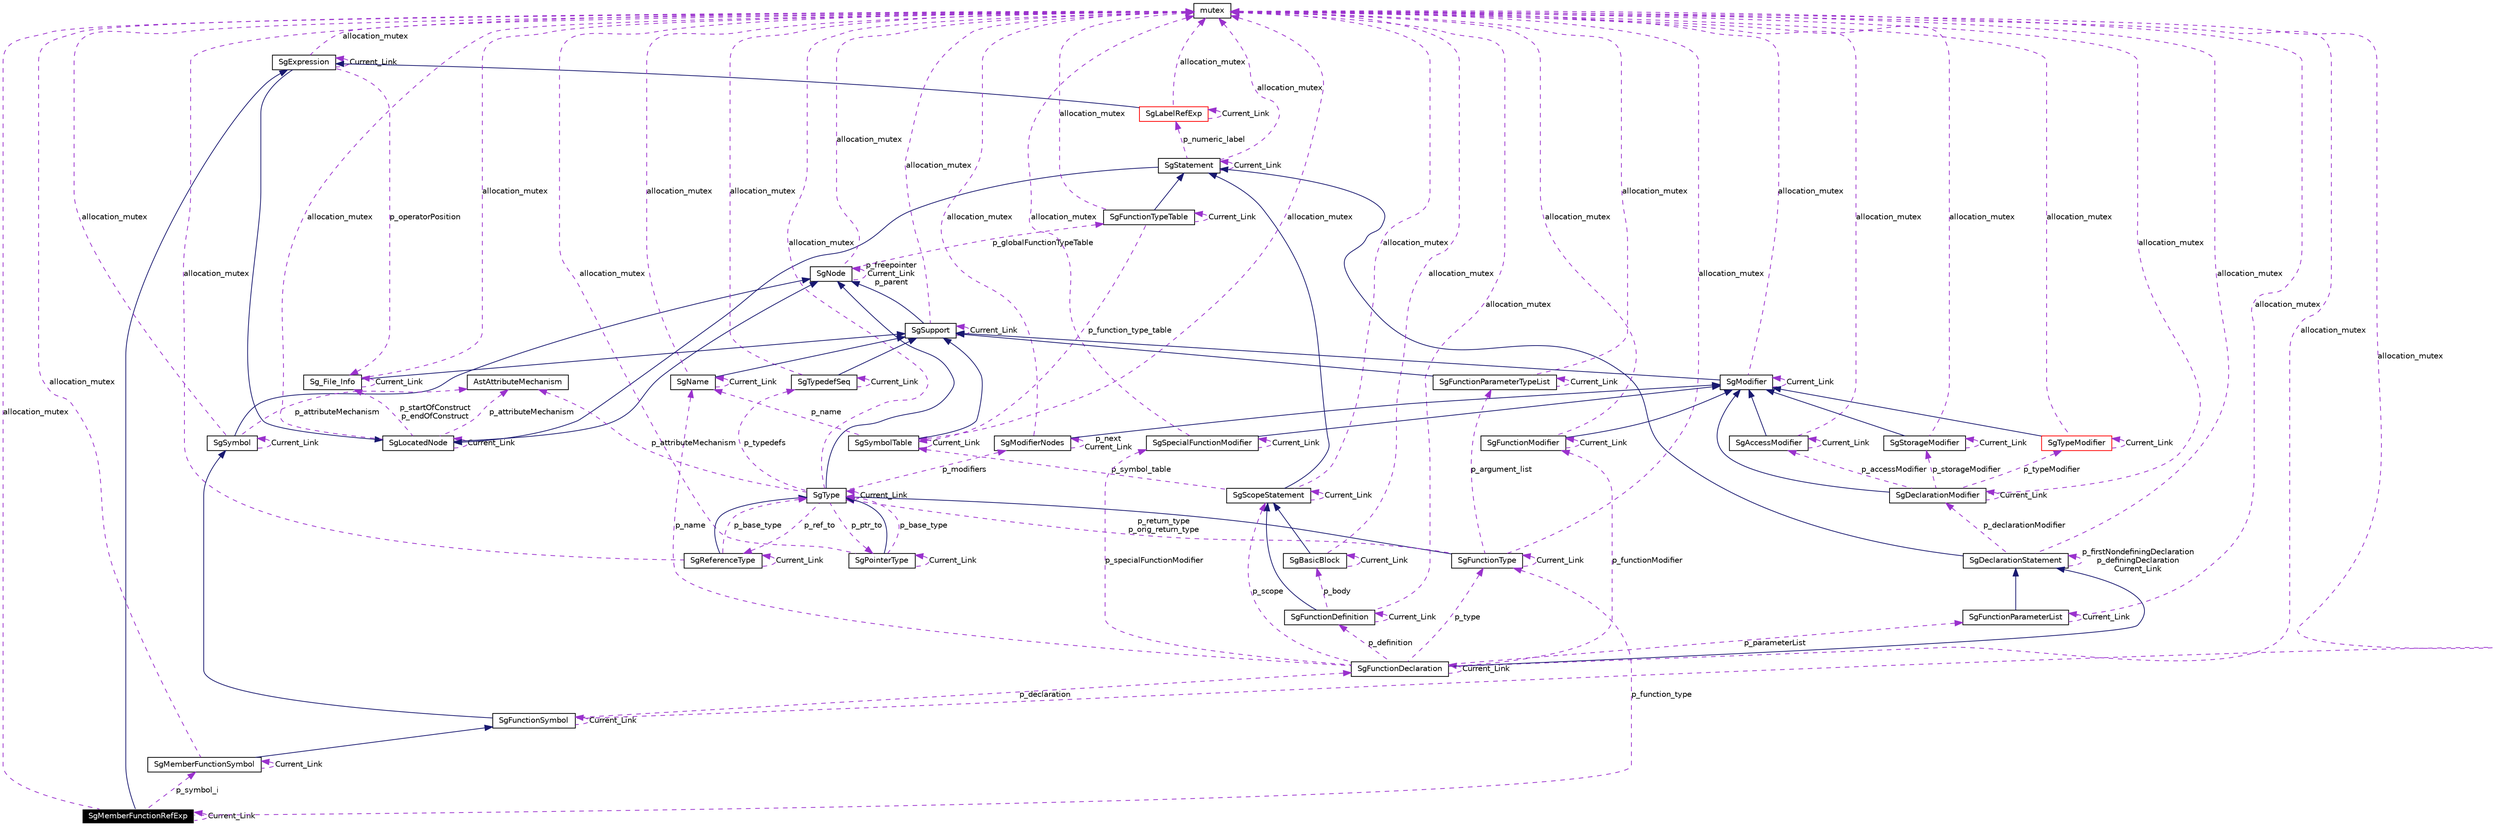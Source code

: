 digraph G
{
  edge [fontname="Helvetica",fontsize=10,labelfontname="Helvetica",labelfontsize=10];
  node [fontname="Helvetica",fontsize=10,shape=record];
  Node1 [label="SgMemberFunctionRefExp",height=0.2,width=0.4,color="white", fillcolor="black", style="filled" fontcolor="white"];
  Node2 -> Node1 [dir=back,color="midnightblue",fontsize=10,style="solid",fontname="Helvetica"];
  Node2 [label="SgExpression",height=0.2,width=0.4,color="black",URL="$classSgExpression.html"];
  Node3 -> Node2 [dir=back,color="midnightblue",fontsize=10,style="solid",fontname="Helvetica"];
  Node3 [label="SgLocatedNode",height=0.2,width=0.4,color="black",URL="$classSgLocatedNode.html"];
  Node4 -> Node3 [dir=back,color="midnightblue",fontsize=10,style="solid",fontname="Helvetica"];
  Node4 [label="SgNode",height=0.2,width=0.4,color="black",URL="$classSgNode.html"];
  Node5 -> Node4 [dir=back,color="darkorchid3",fontsize=10,style="dashed",label="p_globalFunctionTypeTable",fontname="Helvetica"];
  Node5 [label="SgFunctionTypeTable",height=0.2,width=0.4,color="black",URL="$classSgFunctionTypeTable.html"];
  Node6 -> Node5 [dir=back,color="midnightblue",fontsize=10,style="solid",fontname="Helvetica"];
  Node6 [label="SgStatement",height=0.2,width=0.4,color="black",URL="$classSgStatement.html"];
  Node3 -> Node6 [dir=back,color="midnightblue",fontsize=10,style="solid",fontname="Helvetica"];
  Node7 -> Node6 [dir=back,color="darkorchid3",fontsize=10,style="dashed",label="p_numeric_label",fontname="Helvetica"];
  Node7 [label="SgLabelRefExp",height=0.2,width=0.4,color="red",URL="$classSgLabelRefExp.html"];
  Node2 -> Node7 [dir=back,color="midnightblue",fontsize=10,style="solid",fontname="Helvetica"];
  Node7 -> Node7 [dir=back,color="darkorchid3",fontsize=10,style="dashed",label="Current_Link",fontname="Helvetica"];
  Node8 -> Node7 [dir=back,color="darkorchid3",fontsize=10,style="dashed",label="allocation_mutex",fontname="Helvetica"];
  Node8 [label="mutex",height=0.2,width=0.4,color="black",URL="$classmutex.html"];
  Node6 -> Node6 [dir=back,color="darkorchid3",fontsize=10,style="dashed",label="Current_Link",fontname="Helvetica"];
  Node8 -> Node6 [dir=back,color="darkorchid3",fontsize=10,style="dashed",label="allocation_mutex",fontname="Helvetica"];
  Node5 -> Node5 [dir=back,color="darkorchid3",fontsize=10,style="dashed",label="Current_Link",fontname="Helvetica"];
  Node8 -> Node5 [dir=back,color="darkorchid3",fontsize=10,style="dashed",label="allocation_mutex",fontname="Helvetica"];
  Node9 -> Node5 [dir=back,color="darkorchid3",fontsize=10,style="dashed",label="p_function_type_table",fontname="Helvetica"];
  Node9 [label="SgSymbolTable",height=0.2,width=0.4,color="black",URL="$classSgSymbolTable.html"];
  Node10 -> Node9 [dir=back,color="midnightblue",fontsize=10,style="solid",fontname="Helvetica"];
  Node10 [label="SgSupport",height=0.2,width=0.4,color="black",URL="$classSgSupport.html"];
  Node4 -> Node10 [dir=back,color="midnightblue",fontsize=10,style="solid",fontname="Helvetica"];
  Node8 -> Node10 [dir=back,color="darkorchid3",fontsize=10,style="dashed",label="allocation_mutex",fontname="Helvetica"];
  Node10 -> Node10 [dir=back,color="darkorchid3",fontsize=10,style="dashed",label="Current_Link",fontname="Helvetica"];
  Node8 -> Node9 [dir=back,color="darkorchid3",fontsize=10,style="dashed",label="allocation_mutex",fontname="Helvetica"];
  Node11 -> Node9 [dir=back,color="darkorchid3",fontsize=10,style="dashed",label="p_name",fontname="Helvetica"];
  Node11 [label="SgName",height=0.2,width=0.4,color="black",URL="$classSgName.html"];
  Node10 -> Node11 [dir=back,color="midnightblue",fontsize=10,style="solid",fontname="Helvetica"];
  Node8 -> Node11 [dir=back,color="darkorchid3",fontsize=10,style="dashed",label="allocation_mutex",fontname="Helvetica"];
  Node11 -> Node11 [dir=back,color="darkorchid3",fontsize=10,style="dashed",label="Current_Link",fontname="Helvetica"];
  Node9 -> Node9 [dir=back,color="darkorchid3",fontsize=10,style="dashed",label="Current_Link",fontname="Helvetica"];
  Node4 -> Node4 [dir=back,color="darkorchid3",fontsize=10,style="dashed",label="p_freepointer\nCurrent_Link\np_parent",fontname="Helvetica"];
  Node8 -> Node4 [dir=back,color="darkorchid3",fontsize=10,style="dashed",label="allocation_mutex",fontname="Helvetica"];
  Node8 -> Node3 [dir=back,color="darkorchid3",fontsize=10,style="dashed",label="allocation_mutex",fontname="Helvetica"];
  Node12 -> Node3 [dir=back,color="darkorchid3",fontsize=10,style="dashed",label="p_attributeMechanism",fontname="Helvetica"];
  Node12 [label="AstAttributeMechanism",height=0.2,width=0.4,color="black",URL="$classAstAttributeMechanism.html"];
  Node13 -> Node3 [dir=back,color="darkorchid3",fontsize=10,style="dashed",label="p_startOfConstruct\np_endOfConstruct",fontname="Helvetica"];
  Node13 [label="Sg_File_Info",height=0.2,width=0.4,color="black",URL="$classSg__File__Info.html"];
  Node10 -> Node13 [dir=back,color="midnightblue",fontsize=10,style="solid",fontname="Helvetica"];
  Node8 -> Node13 [dir=back,color="darkorchid3",fontsize=10,style="dashed",label="allocation_mutex",fontname="Helvetica"];
  Node13 -> Node13 [dir=back,color="darkorchid3",fontsize=10,style="dashed",label="Current_Link",fontname="Helvetica"];
  Node3 -> Node3 [dir=back,color="darkorchid3",fontsize=10,style="dashed",label="Current_Link",fontname="Helvetica"];
  Node2 -> Node2 [dir=back,color="darkorchid3",fontsize=10,style="dashed",label="Current_Link",fontname="Helvetica"];
  Node8 -> Node2 [dir=back,color="darkorchid3",fontsize=10,style="dashed",label="allocation_mutex",fontname="Helvetica"];
  Node13 -> Node2 [dir=back,color="darkorchid3",fontsize=10,style="dashed",label="p_operatorPosition",fontname="Helvetica"];
  Node8 -> Node1 [dir=back,color="darkorchid3",fontsize=10,style="dashed",label="allocation_mutex",fontname="Helvetica"];
  Node14 -> Node1 [dir=back,color="darkorchid3",fontsize=10,style="dashed",label="p_function_type",fontname="Helvetica"];
  Node14 [label="SgFunctionType",height=0.2,width=0.4,color="black",URL="$classSgFunctionType.html"];
  Node15 -> Node14 [dir=back,color="midnightblue",fontsize=10,style="solid",fontname="Helvetica"];
  Node15 [label="SgType",height=0.2,width=0.4,color="black",URL="$classSgType.html"];
  Node4 -> Node15 [dir=back,color="midnightblue",fontsize=10,style="solid",fontname="Helvetica"];
  Node16 -> Node15 [dir=back,color="darkorchid3",fontsize=10,style="dashed",label="p_ptr_to",fontname="Helvetica"];
  Node16 [label="SgPointerType",height=0.2,width=0.4,color="black",URL="$classSgPointerType.html"];
  Node15 -> Node16 [dir=back,color="midnightblue",fontsize=10,style="solid",fontname="Helvetica"];
  Node16 -> Node16 [dir=back,color="darkorchid3",fontsize=10,style="dashed",label="Current_Link",fontname="Helvetica"];
  Node8 -> Node16 [dir=back,color="darkorchid3",fontsize=10,style="dashed",label="allocation_mutex",fontname="Helvetica"];
  Node15 -> Node16 [dir=back,color="darkorchid3",fontsize=10,style="dashed",label="p_base_type",fontname="Helvetica"];
  Node17 -> Node15 [dir=back,color="darkorchid3",fontsize=10,style="dashed",label="p_ref_to",fontname="Helvetica"];
  Node17 [label="SgReferenceType",height=0.2,width=0.4,color="black",URL="$classSgReferenceType.html"];
  Node15 -> Node17 [dir=back,color="midnightblue",fontsize=10,style="solid",fontname="Helvetica"];
  Node17 -> Node17 [dir=back,color="darkorchid3",fontsize=10,style="dashed",label="Current_Link",fontname="Helvetica"];
  Node8 -> Node17 [dir=back,color="darkorchid3",fontsize=10,style="dashed",label="allocation_mutex",fontname="Helvetica"];
  Node15 -> Node17 [dir=back,color="darkorchid3",fontsize=10,style="dashed",label="p_base_type",fontname="Helvetica"];
  Node18 -> Node15 [dir=back,color="darkorchid3",fontsize=10,style="dashed",label="p_modifiers",fontname="Helvetica"];
  Node18 [label="SgModifierNodes",height=0.2,width=0.4,color="black",URL="$classSgModifierNodes.html"];
  Node19 -> Node18 [dir=back,color="midnightblue",fontsize=10,style="solid",fontname="Helvetica"];
  Node19 [label="SgModifier",height=0.2,width=0.4,color="black",URL="$classSgModifier.html"];
  Node10 -> Node19 [dir=back,color="midnightblue",fontsize=10,style="solid",fontname="Helvetica"];
  Node8 -> Node19 [dir=back,color="darkorchid3",fontsize=10,style="dashed",label="allocation_mutex",fontname="Helvetica"];
  Node19 -> Node19 [dir=back,color="darkorchid3",fontsize=10,style="dashed",label="Current_Link",fontname="Helvetica"];
  Node18 -> Node18 [dir=back,color="darkorchid3",fontsize=10,style="dashed",label="p_next\nCurrent_Link",fontname="Helvetica"];
  Node8 -> Node18 [dir=back,color="darkorchid3",fontsize=10,style="dashed",label="allocation_mutex",fontname="Helvetica"];
  Node8 -> Node15 [dir=back,color="darkorchid3",fontsize=10,style="dashed",label="allocation_mutex",fontname="Helvetica"];
  Node12 -> Node15 [dir=back,color="darkorchid3",fontsize=10,style="dashed",label="p_attributeMechanism",fontname="Helvetica"];
  Node20 -> Node15 [dir=back,color="darkorchid3",fontsize=10,style="dashed",label="p_typedefs",fontname="Helvetica"];
  Node20 [label="SgTypedefSeq",height=0.2,width=0.4,color="black",URL="$classSgTypedefSeq.html"];
  Node10 -> Node20 [dir=back,color="midnightblue",fontsize=10,style="solid",fontname="Helvetica"];
  Node8 -> Node20 [dir=back,color="darkorchid3",fontsize=10,style="dashed",label="allocation_mutex",fontname="Helvetica"];
  Node20 -> Node20 [dir=back,color="darkorchid3",fontsize=10,style="dashed",label="Current_Link",fontname="Helvetica"];
  Node15 -> Node15 [dir=back,color="darkorchid3",fontsize=10,style="dashed",label="Current_Link",fontname="Helvetica"];
  Node8 -> Node14 [dir=back,color="darkorchid3",fontsize=10,style="dashed",label="allocation_mutex",fontname="Helvetica"];
  Node21 -> Node14 [dir=back,color="darkorchid3",fontsize=10,style="dashed",label="p_argument_list",fontname="Helvetica"];
  Node21 [label="SgFunctionParameterTypeList",height=0.2,width=0.4,color="black",URL="$classSgFunctionParameterTypeList.html"];
  Node10 -> Node21 [dir=back,color="midnightblue",fontsize=10,style="solid",fontname="Helvetica"];
  Node8 -> Node21 [dir=back,color="darkorchid3",fontsize=10,style="dashed",label="allocation_mutex",fontname="Helvetica"];
  Node21 -> Node21 [dir=back,color="darkorchid3",fontsize=10,style="dashed",label="Current_Link",fontname="Helvetica"];
  Node14 -> Node14 [dir=back,color="darkorchid3",fontsize=10,style="dashed",label="Current_Link",fontname="Helvetica"];
  Node15 -> Node14 [dir=back,color="darkorchid3",fontsize=10,style="dashed",label="p_return_type\np_orig_return_type",fontname="Helvetica"];
  Node1 -> Node1 [dir=back,color="darkorchid3",fontsize=10,style="dashed",label="Current_Link",fontname="Helvetica"];
  Node22 -> Node1 [dir=back,color="darkorchid3",fontsize=10,style="dashed",label="p_symbol_i",fontname="Helvetica"];
  Node22 [label="SgMemberFunctionSymbol",height=0.2,width=0.4,color="black",URL="$classSgMemberFunctionSymbol.html"];
  Node23 -> Node22 [dir=back,color="midnightblue",fontsize=10,style="solid",fontname="Helvetica"];
  Node23 [label="SgFunctionSymbol",height=0.2,width=0.4,color="black",URL="$classSgFunctionSymbol.html"];
  Node24 -> Node23 [dir=back,color="midnightblue",fontsize=10,style="solid",fontname="Helvetica"];
  Node24 [label="SgSymbol",height=0.2,width=0.4,color="black",URL="$classSgSymbol.html"];
  Node4 -> Node24 [dir=back,color="midnightblue",fontsize=10,style="solid",fontname="Helvetica"];
  Node8 -> Node24 [dir=back,color="darkorchid3",fontsize=10,style="dashed",label="allocation_mutex",fontname="Helvetica"];
  Node12 -> Node24 [dir=back,color="darkorchid3",fontsize=10,style="dashed",label="p_attributeMechanism",fontname="Helvetica"];
  Node24 -> Node24 [dir=back,color="darkorchid3",fontsize=10,style="dashed",label="Current_Link",fontname="Helvetica"];
  Node25 -> Node23 [dir=back,color="darkorchid3",fontsize=10,style="dashed",label="p_declaration",fontname="Helvetica"];
  Node25 [label="SgFunctionDeclaration",height=0.2,width=0.4,color="black",URL="$classSgFunctionDeclaration.html"];
  Node26 -> Node25 [dir=back,color="midnightblue",fontsize=10,style="solid",fontname="Helvetica"];
  Node26 [label="SgDeclarationStatement",height=0.2,width=0.4,color="black",URL="$classSgDeclarationStatement.html"];
  Node6 -> Node26 [dir=back,color="midnightblue",fontsize=10,style="solid",fontname="Helvetica"];
  Node27 -> Node26 [dir=back,color="darkorchid3",fontsize=10,style="dashed",label="p_declarationModifier",fontname="Helvetica"];
  Node27 [label="SgDeclarationModifier",height=0.2,width=0.4,color="black",URL="$classSgDeclarationModifier.html"];
  Node19 -> Node27 [dir=back,color="midnightblue",fontsize=10,style="solid",fontname="Helvetica"];
  Node28 -> Node27 [dir=back,color="darkorchid3",fontsize=10,style="dashed",label="p_typeModifier",fontname="Helvetica"];
  Node28 [label="SgTypeModifier",height=0.2,width=0.4,color="red",URL="$classSgTypeModifier.html"];
  Node19 -> Node28 [dir=back,color="midnightblue",fontsize=10,style="solid",fontname="Helvetica"];
  Node28 -> Node28 [dir=back,color="darkorchid3",fontsize=10,style="dashed",label="Current_Link",fontname="Helvetica"];
  Node8 -> Node28 [dir=back,color="darkorchid3",fontsize=10,style="dashed",label="allocation_mutex",fontname="Helvetica"];
  Node27 -> Node27 [dir=back,color="darkorchid3",fontsize=10,style="dashed",label="Current_Link",fontname="Helvetica"];
  Node8 -> Node27 [dir=back,color="darkorchid3",fontsize=10,style="dashed",label="allocation_mutex",fontname="Helvetica"];
  Node29 -> Node27 [dir=back,color="darkorchid3",fontsize=10,style="dashed",label="p_storageModifier",fontname="Helvetica"];
  Node29 [label="SgStorageModifier",height=0.2,width=0.4,color="black",URL="$classSgStorageModifier.html"];
  Node19 -> Node29 [dir=back,color="midnightblue",fontsize=10,style="solid",fontname="Helvetica"];
  Node8 -> Node29 [dir=back,color="darkorchid3",fontsize=10,style="dashed",label="allocation_mutex",fontname="Helvetica"];
  Node29 -> Node29 [dir=back,color="darkorchid3",fontsize=10,style="dashed",label="Current_Link",fontname="Helvetica"];
  Node30 -> Node27 [dir=back,color="darkorchid3",fontsize=10,style="dashed",label="p_accessModifier",fontname="Helvetica"];
  Node30 [label="SgAccessModifier",height=0.2,width=0.4,color="black",URL="$classSgAccessModifier.html"];
  Node19 -> Node30 [dir=back,color="midnightblue",fontsize=10,style="solid",fontname="Helvetica"];
  Node8 -> Node30 [dir=back,color="darkorchid3",fontsize=10,style="dashed",label="allocation_mutex",fontname="Helvetica"];
  Node30 -> Node30 [dir=back,color="darkorchid3",fontsize=10,style="dashed",label="Current_Link",fontname="Helvetica"];
  Node8 -> Node26 [dir=back,color="darkorchid3",fontsize=10,style="dashed",label="allocation_mutex",fontname="Helvetica"];
  Node26 -> Node26 [dir=back,color="darkorchid3",fontsize=10,style="dashed",label="p_firstNondefiningDeclaration\np_definingDeclaration\nCurrent_Link",fontname="Helvetica"];
  Node31 -> Node25 [dir=back,color="darkorchid3",fontsize=10,style="dashed",label="p_functionModifier",fontname="Helvetica"];
  Node31 [label="SgFunctionModifier",height=0.2,width=0.4,color="black",URL="$classSgFunctionModifier.html"];
  Node19 -> Node31 [dir=back,color="midnightblue",fontsize=10,style="solid",fontname="Helvetica"];
  Node31 -> Node31 [dir=back,color="darkorchid3",fontsize=10,style="dashed",label="Current_Link",fontname="Helvetica"];
  Node8 -> Node31 [dir=back,color="darkorchid3",fontsize=10,style="dashed",label="allocation_mutex",fontname="Helvetica"];
  Node25 -> Node25 [dir=back,color="darkorchid3",fontsize=10,style="dashed",label="Current_Link",fontname="Helvetica"];
  Node32 -> Node25 [dir=back,color="darkorchid3",fontsize=10,style="dashed",label="p_definition",fontname="Helvetica"];
  Node32 [label="SgFunctionDefinition",height=0.2,width=0.4,color="black",URL="$classSgFunctionDefinition.html"];
  Node33 -> Node32 [dir=back,color="midnightblue",fontsize=10,style="solid",fontname="Helvetica"];
  Node33 [label="SgScopeStatement",height=0.2,width=0.4,color="black",URL="$classSgScopeStatement.html"];
  Node6 -> Node33 [dir=back,color="midnightblue",fontsize=10,style="solid",fontname="Helvetica"];
  Node8 -> Node33 [dir=back,color="darkorchid3",fontsize=10,style="dashed",label="allocation_mutex",fontname="Helvetica"];
  Node33 -> Node33 [dir=back,color="darkorchid3",fontsize=10,style="dashed",label="Current_Link",fontname="Helvetica"];
  Node9 -> Node33 [dir=back,color="darkorchid3",fontsize=10,style="dashed",label="p_symbol_table",fontname="Helvetica"];
  Node32 -> Node32 [dir=back,color="darkorchid3",fontsize=10,style="dashed",label="Current_Link",fontname="Helvetica"];
  Node8 -> Node32 [dir=back,color="darkorchid3",fontsize=10,style="dashed",label="allocation_mutex",fontname="Helvetica"];
  Node34 -> Node32 [dir=back,color="darkorchid3",fontsize=10,style="dashed",label="p_body",fontname="Helvetica"];
  Node34 [label="SgBasicBlock",height=0.2,width=0.4,color="black",URL="$classSgBasicBlock.html"];
  Node33 -> Node34 [dir=back,color="midnightblue",fontsize=10,style="solid",fontname="Helvetica"];
  Node8 -> Node34 [dir=back,color="darkorchid3",fontsize=10,style="dashed",label="allocation_mutex",fontname="Helvetica"];
  Node34 -> Node34 [dir=back,color="darkorchid3",fontsize=10,style="dashed",label="Current_Link",fontname="Helvetica"];
  Node8 -> Node25 [dir=back,color="darkorchid3",fontsize=10,style="dashed",label="allocation_mutex",fontname="Helvetica"];
  Node14 -> Node25 [dir=back,color="darkorchid3",fontsize=10,style="dashed",label="p_type",fontname="Helvetica"];
  Node33 -> Node25 [dir=back,color="darkorchid3",fontsize=10,style="dashed",label="p_scope",fontname="Helvetica"];
  Node35 -> Node25 [dir=back,color="darkorchid3",fontsize=10,style="dashed",label="p_parameterList",fontname="Helvetica"];
  Node35 [label="SgFunctionParameterList",height=0.2,width=0.4,color="black",URL="$classSgFunctionParameterList.html"];
  Node26 -> Node35 [dir=back,color="midnightblue",fontsize=10,style="solid",fontname="Helvetica"];
  Node8 -> Node35 [dir=back,color="darkorchid3",fontsize=10,style="dashed",label="allocation_mutex",fontname="Helvetica"];
  Node35 -> Node35 [dir=back,color="darkorchid3",fontsize=10,style="dashed",label="Current_Link",fontname="Helvetica"];
  Node11 -> Node25 [dir=back,color="darkorchid3",fontsize=10,style="dashed",label="p_name",fontname="Helvetica"];
  Node36 -> Node25 [dir=back,color="darkorchid3",fontsize=10,style="dashed",label="p_specialFunctionModifier",fontname="Helvetica"];
  Node36 [label="SgSpecialFunctionModifier",height=0.2,width=0.4,color="black",URL="$classSgSpecialFunctionModifier.html"];
  Node19 -> Node36 [dir=back,color="midnightblue",fontsize=10,style="solid",fontname="Helvetica"];
  Node8 -> Node36 [dir=back,color="darkorchid3",fontsize=10,style="dashed",label="allocation_mutex",fontname="Helvetica"];
  Node36 -> Node36 [dir=back,color="darkorchid3",fontsize=10,style="dashed",label="Current_Link",fontname="Helvetica"];
  Node8 -> Node23 [dir=back,color="darkorchid3",fontsize=10,style="dashed",label="allocation_mutex",fontname="Helvetica"];
  Node23 -> Node23 [dir=back,color="darkorchid3",fontsize=10,style="dashed",label="Current_Link",fontname="Helvetica"];
  Node8 -> Node22 [dir=back,color="darkorchid3",fontsize=10,style="dashed",label="allocation_mutex",fontname="Helvetica"];
  Node22 -> Node22 [dir=back,color="darkorchid3",fontsize=10,style="dashed",label="Current_Link",fontname="Helvetica"];
}
